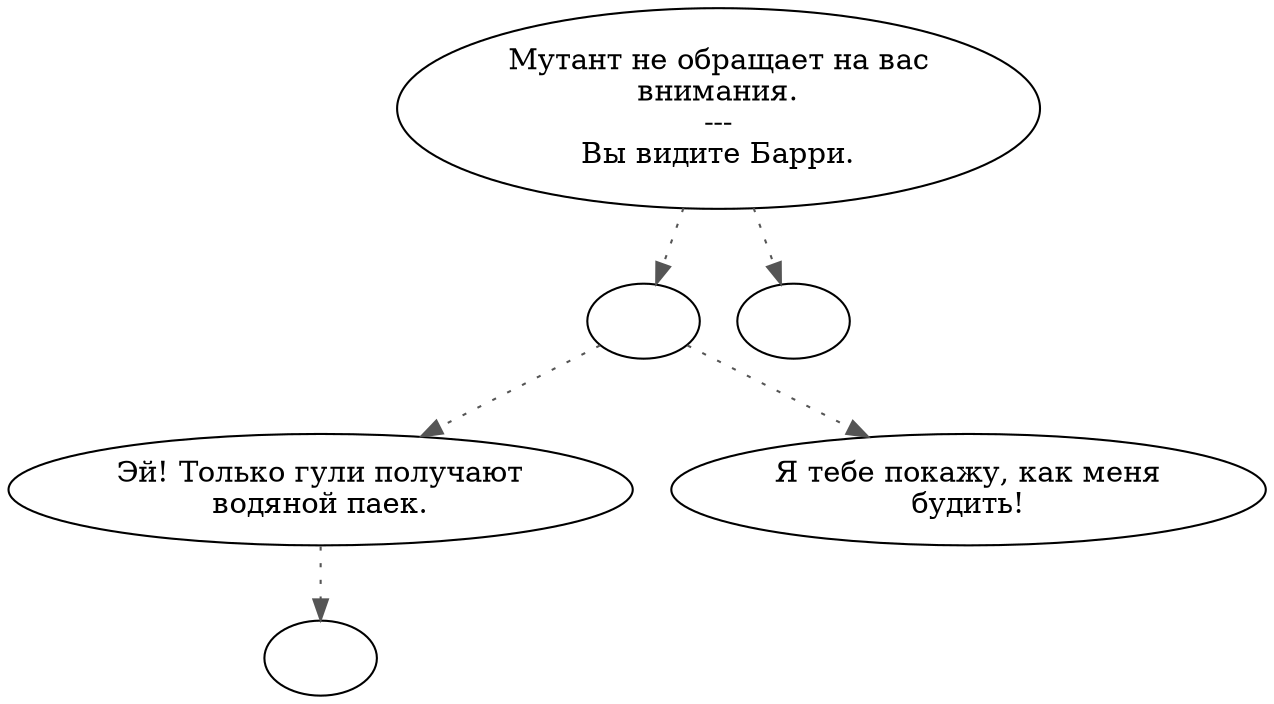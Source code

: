 digraph barry {
  "start" [style=filled       fillcolor="#FFFFFF"       color="#000000"]
  "start" -> "do_dialogue" [style=dotted color="#555555"]
  "start" -> "Critter_Action" [style=dotted color="#555555"]
  "start" [label="Мутант не обращает на вас\nвнимания.\n---\nВы видите Барри."]
  "do_dialogue" [style=filled       fillcolor="#FFFFFF"       color="#000000"]
  "do_dialogue" -> "mutant01" [style=dotted color="#555555"]
  "do_dialogue" -> "mutant02" [style=dotted color="#555555"]
  "do_dialogue" [label=""]
  "mutant01" [style=filled       fillcolor="#FFFFFF"       color="#000000"]
  "mutant01" -> "combat" [style=dotted color="#555555"]
  "mutant01" [label="Эй! Только гули получают\nводяной паек."]
  "mutant02" [style=filled       fillcolor="#FFFFFF"       color="#000000"]
  "mutant02" [label="Я тебе покажу, как меня\nбудить!"]
  "combat" [style=filled       fillcolor="#FFFFFF"       color="#000000"]
  "combat" [label=""]
  "Critter_Action" [style=filled       fillcolor="#FFFFFF"       color="#000000"]
  "Critter_Action" [label=""]
}